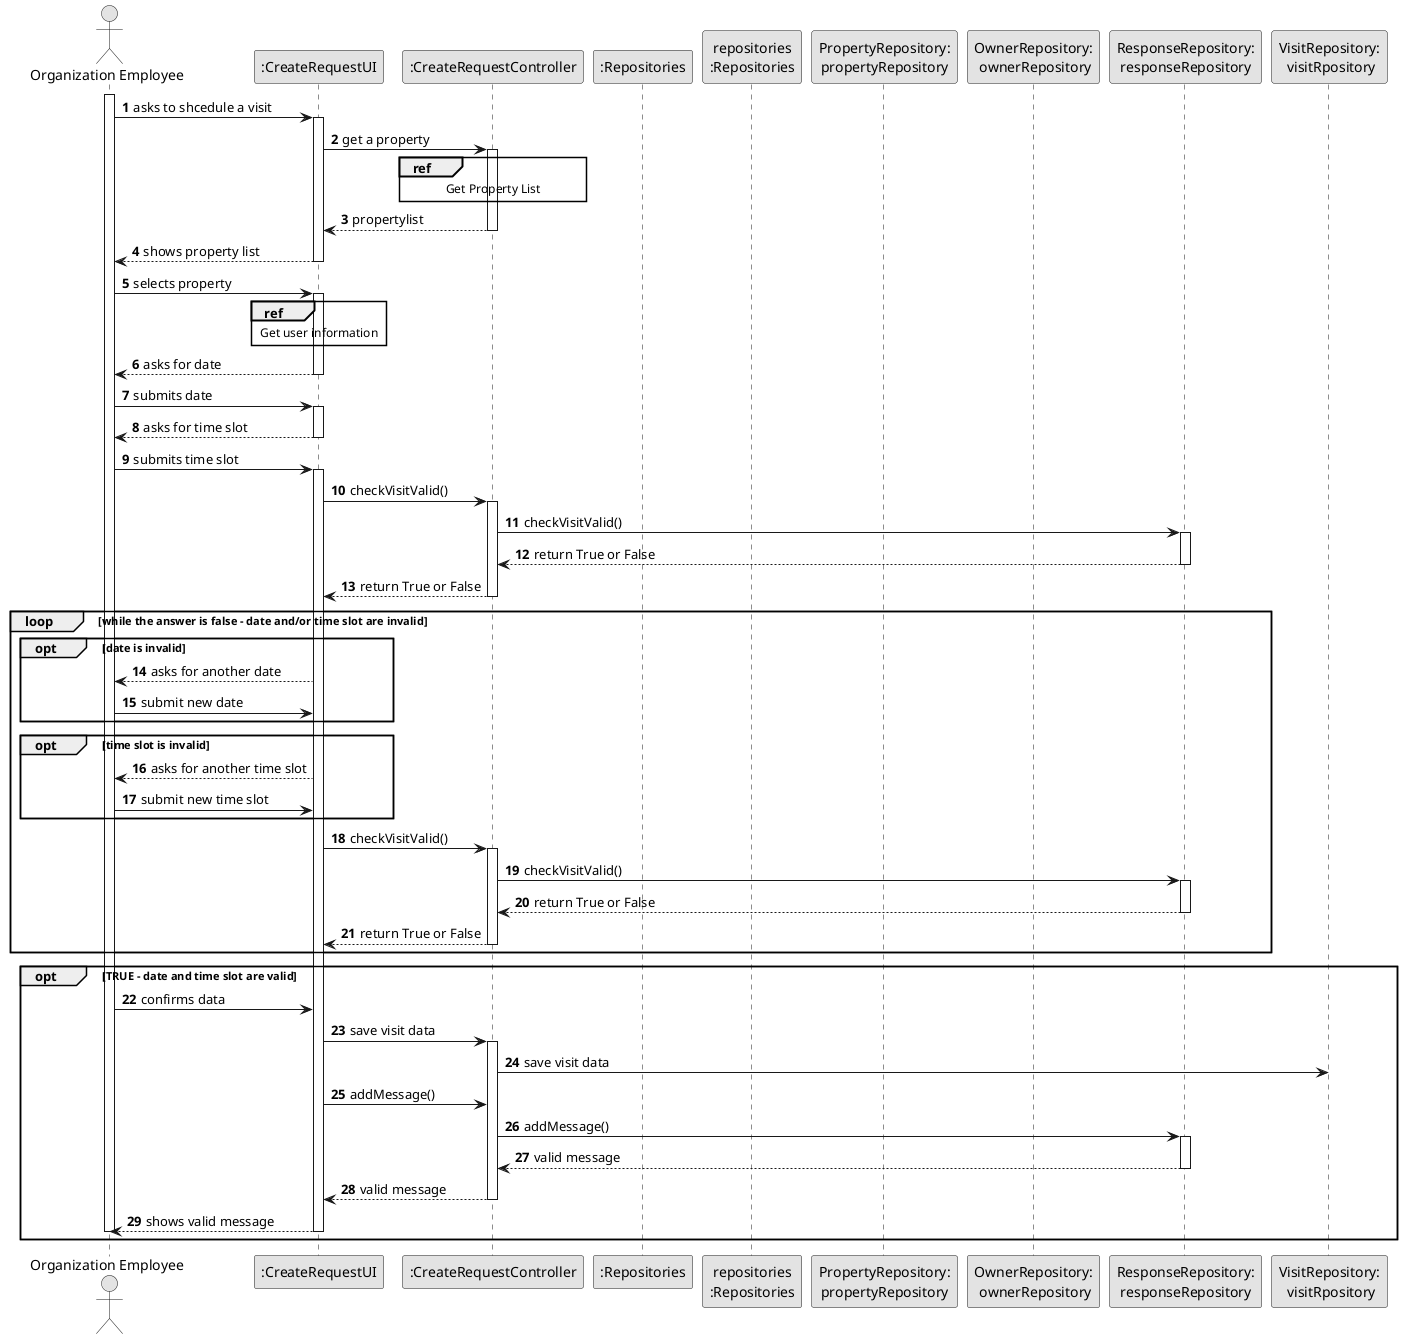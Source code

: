 @startuml
skinparam monochrome true
skinparam packageStyle rectangle
skinparam shadowing false

autonumber

'hide footbox
actor "Organization Employee" as ADM
participant ":CreateRequestUI" as UI
participant ":CreateRequestController" as CTRL
participant ":Repositories" as Rep
participant "repositories\n:Repositories" as PLAT
participant "PropertyRepository:\npropertyRepository" as PropRep
participant "OwnerRepository:\n ownerRepository" as OwnRep
participant "ResponseRepository:\nresponseRepository" as RespRep
participant "VisitRepository:\n visitRpository" as VisRep

activate ADM


        ADM -> UI : asks to shcedule a visit
        activate UI

        UI -> CTRL : get a property
                               activate CTRL
                               ref over CTRL
                                   Get Property List
                               end

                               CTRL --> UI : propertylist
                               deactivate CTRL

        UI --> ADM : shows property list
        deactivate UI


    ADM -> UI :  selects property
    activate UI

    ref over UI
                Get user information
        end
    UI --> ADM : asks for date
    deactivate UI

    ADM -> UI :  submits date
    activate UI

    UI -->ADM : asks for time slot
    deactivate UI

    ADM -> UI : submits time slot
    activate UI

    UI -> CTRL : checkVisitValid()
        activate CTRL

    CTRL -> RespRep :  checkVisitValid()
    activate RespRep

    RespRep --> CTRL : return True or False
    deactivate RespRep

    CTRL --> UI : return True or False
    deactivate CTRL
loop while the answer is false - date and/or time slot are invalid

opt date is invalid
 UI --> ADM : asks for another date

 ADM -> UI : submit new date
end

opt time slot is invalid
UI --> ADM : asks for another time slot

ADM -> UI : submit new time slot
end
 UI -> CTRL : checkVisitValid()
        activate CTRL

    CTRL -> RespRep :  checkVisitValid()
    activate RespRep

    RespRep --> CTRL : return True or False
    deactivate RespRep

    CTRL --> UI : return True or False
    deactivate CTRL

end

opt TRUE - date and time slot are valid

        ADM -> UI : confirms data

        UI -> CTRL : save visit data
        activate CTRL
        CTRL -> VisRep : save visit data


        UI-> CTRL : addMessage()


        CTRL -> RespRep : addMessage()

        activate RespRep

        RespRep --> CTRL: valid message
        deactivate RespRep

        CTRL --> UI: valid message
        deactivate CTRL

        UI --> ADM  : shows valid message
        deactivate UI
        deactivate ADM

end



@enduml